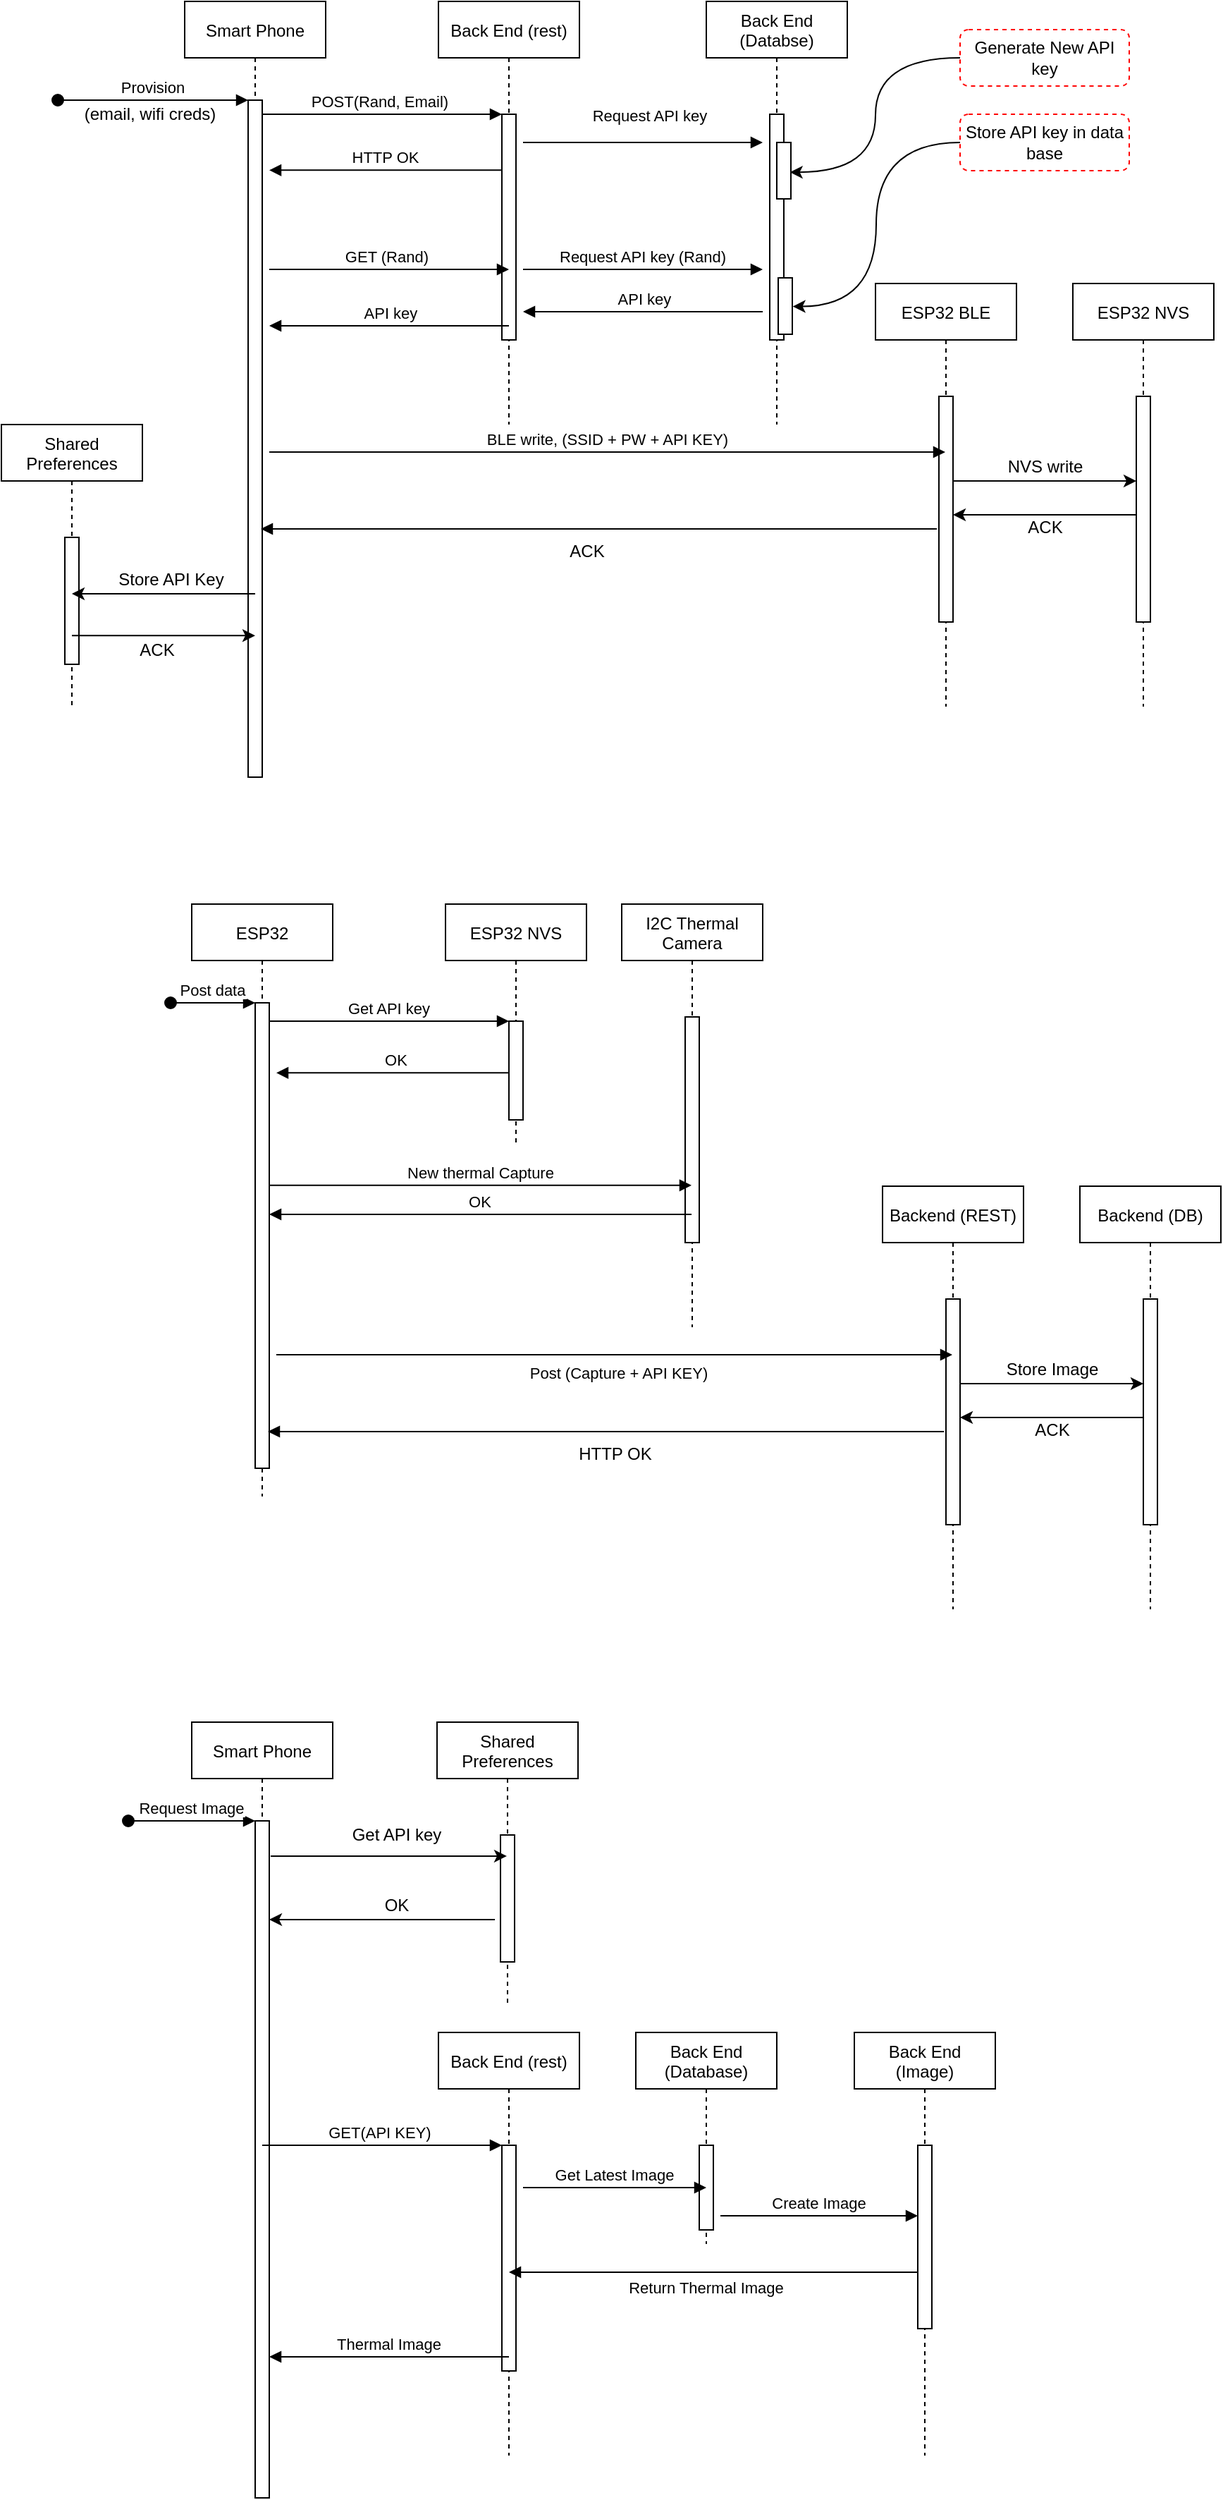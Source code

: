 <mxfile version="14.5.1" type="device"><diagram id="kgpKYQtTHZ0yAKxKKP6v" name="Page-1"><mxGraphModel dx="1585" dy="650" grid="0" gridSize="10" guides="1" tooltips="1" connect="1" arrows="1" fold="1" page="0" pageScale="1" pageWidth="850" pageHeight="1100" background="none" math="0" shadow="0"><root><mxCell id="0"/><mxCell id="1" parent="0"/><mxCell id="3nuBFxr9cyL0pnOWT2aG-1" value="Smart Phone" style="shape=umlLifeline;perimeter=lifelinePerimeter;container=1;collapsible=0;recursiveResize=0;rounded=0;shadow=0;strokeWidth=1;" parent="1" vertex="1"><mxGeometry x="120" y="80" width="100" height="550" as="geometry"/></mxCell><mxCell id="3nuBFxr9cyL0pnOWT2aG-2" value="" style="points=[];perimeter=orthogonalPerimeter;rounded=0;shadow=0;strokeWidth=1;" parent="3nuBFxr9cyL0pnOWT2aG-1" vertex="1"><mxGeometry x="45" y="70" width="10" height="480" as="geometry"/></mxCell><mxCell id="3nuBFxr9cyL0pnOWT2aG-3" value="Provision" style="verticalAlign=bottom;startArrow=oval;endArrow=block;startSize=8;shadow=0;strokeWidth=1;" parent="3nuBFxr9cyL0pnOWT2aG-1" target="3nuBFxr9cyL0pnOWT2aG-2" edge="1"><mxGeometry relative="1" as="geometry"><mxPoint x="-90" y="70" as="sourcePoint"/></mxGeometry></mxCell><mxCell id="3nuBFxr9cyL0pnOWT2aG-5" value="Back End (rest)" style="shape=umlLifeline;perimeter=lifelinePerimeter;container=1;collapsible=0;recursiveResize=0;rounded=0;shadow=0;strokeWidth=1;" parent="1" vertex="1"><mxGeometry x="300" y="80" width="100" height="300" as="geometry"/></mxCell><mxCell id="3nuBFxr9cyL0pnOWT2aG-6" value="" style="points=[];perimeter=orthogonalPerimeter;rounded=0;shadow=0;strokeWidth=1;" parent="3nuBFxr9cyL0pnOWT2aG-5" vertex="1"><mxGeometry x="45" y="80" width="10" height="160" as="geometry"/></mxCell><mxCell id="3nuBFxr9cyL0pnOWT2aG-8" value="POST(Rand, Email) " style="verticalAlign=bottom;endArrow=block;entryX=0;entryY=0;shadow=0;strokeWidth=1;" parent="1" source="3nuBFxr9cyL0pnOWT2aG-2" target="3nuBFxr9cyL0pnOWT2aG-6" edge="1"><mxGeometry relative="1" as="geometry"><mxPoint x="275" y="160" as="sourcePoint"/></mxGeometry></mxCell><mxCell id="3nuBFxr9cyL0pnOWT2aG-9" value="HTTP OK" style="verticalAlign=bottom;endArrow=block;shadow=0;strokeWidth=1;" parent="1" edge="1"><mxGeometry relative="1" as="geometry"><mxPoint x="345" y="199.66" as="sourcePoint"/><mxPoint x="180" y="199.66" as="targetPoint"/></mxGeometry></mxCell><mxCell id="xSIIt9xJEOYZacr-7AwO-3" value="Request API key" style="verticalAlign=bottom;endArrow=block;entryX=0;entryY=0;shadow=0;strokeWidth=1;" edge="1" parent="1"><mxGeometry x="0.059" y="10" relative="1" as="geometry"><mxPoint x="360" y="180.0" as="sourcePoint"/><mxPoint x="530" y="180.0" as="targetPoint"/><mxPoint as="offset"/></mxGeometry></mxCell><mxCell id="xSIIt9xJEOYZacr-7AwO-6" value="Back End &#10;(Databse)" style="shape=umlLifeline;perimeter=lifelinePerimeter;container=1;collapsible=0;recursiveResize=0;rounded=0;shadow=0;strokeWidth=1;" vertex="1" parent="1"><mxGeometry x="490" y="80" width="100" height="300" as="geometry"/></mxCell><mxCell id="xSIIt9xJEOYZacr-7AwO-7" value="" style="points=[];perimeter=orthogonalPerimeter;rounded=0;shadow=0;strokeWidth=1;" vertex="1" parent="xSIIt9xJEOYZacr-7AwO-6"><mxGeometry x="45" y="80" width="10" height="160" as="geometry"/></mxCell><mxCell id="xSIIt9xJEOYZacr-7AwO-8" value="" style="points=[];perimeter=orthogonalPerimeter;rounded=0;shadow=0;strokeWidth=1;" vertex="1" parent="1"><mxGeometry x="540" y="180" width="10" height="40" as="geometry"/></mxCell><mxCell id="xSIIt9xJEOYZacr-7AwO-10" style="edgeStyle=orthogonalEdgeStyle;orthogonalLoop=1;jettySize=auto;html=1;entryX=0.934;entryY=0.527;entryDx=0;entryDy=0;entryPerimeter=0;curved=1;" edge="1" parent="1" source="xSIIt9xJEOYZacr-7AwO-9" target="xSIIt9xJEOYZacr-7AwO-8"><mxGeometry relative="1" as="geometry"/></mxCell><mxCell id="xSIIt9xJEOYZacr-7AwO-9" value="Generate New API key" style="rounded=1;whiteSpace=wrap;html=1;dashed=1;strokeColor=#FF0000;" vertex="1" parent="1"><mxGeometry x="670" y="100" width="120" height="40" as="geometry"/></mxCell><mxCell id="xSIIt9xJEOYZacr-7AwO-12" value="GET (Rand) " style="verticalAlign=bottom;endArrow=block;entryX=0;entryY=0;shadow=0;strokeWidth=1;" edge="1" parent="1"><mxGeometry relative="1" as="geometry"><mxPoint x="180" y="270.0" as="sourcePoint"/><mxPoint x="350" y="270.0" as="targetPoint"/></mxGeometry></mxCell><mxCell id="xSIIt9xJEOYZacr-7AwO-13" value=" Request API key (Rand) " style="verticalAlign=bottom;endArrow=block;entryX=0;entryY=0;shadow=0;strokeWidth=1;" edge="1" parent="1"><mxGeometry relative="1" as="geometry"><mxPoint x="360" y="270.0" as="sourcePoint"/><mxPoint x="530" y="270.0" as="targetPoint"/></mxGeometry></mxCell><mxCell id="xSIIt9xJEOYZacr-7AwO-16" value="  API key " style="verticalAlign=bottom;endArrow=block;entryX=0;entryY=0;shadow=0;strokeWidth=1;" edge="1" parent="1"><mxGeometry relative="1" as="geometry"><mxPoint x="530" y="300.0" as="sourcePoint"/><mxPoint x="360" y="300.0" as="targetPoint"/></mxGeometry></mxCell><mxCell id="xSIIt9xJEOYZacr-7AwO-17" value="  API key " style="verticalAlign=bottom;endArrow=block;entryX=0;entryY=0;shadow=0;strokeWidth=1;" edge="1" parent="1"><mxGeometry relative="1" as="geometry"><mxPoint x="350" y="310.0" as="sourcePoint"/><mxPoint x="180" y="310.0" as="targetPoint"/></mxGeometry></mxCell><mxCell id="xSIIt9xJEOYZacr-7AwO-18" value="ESP32 BLE" style="shape=umlLifeline;perimeter=lifelinePerimeter;container=1;collapsible=0;recursiveResize=0;rounded=0;shadow=0;strokeWidth=1;" vertex="1" parent="1"><mxGeometry x="610" y="280" width="100" height="300" as="geometry"/></mxCell><mxCell id="xSIIt9xJEOYZacr-7AwO-19" value="" style="points=[];perimeter=orthogonalPerimeter;rounded=0;shadow=0;strokeWidth=1;" vertex="1" parent="xSIIt9xJEOYZacr-7AwO-18"><mxGeometry x="45" y="80" width="10" height="160" as="geometry"/></mxCell><mxCell id="xSIIt9xJEOYZacr-7AwO-23" value="BLE write, (SSID + PW + API KEY)" style="verticalAlign=bottom;endArrow=block;shadow=0;strokeWidth=1;" edge="1" parent="1" target="xSIIt9xJEOYZacr-7AwO-18"><mxGeometry relative="1" as="geometry"><mxPoint x="180" y="399.5" as="sourcePoint"/><mxPoint x="350" y="399.5" as="targetPoint"/></mxGeometry></mxCell><mxCell id="xSIIt9xJEOYZacr-7AwO-24" value="ESP32 NVS" style="shape=umlLifeline;perimeter=lifelinePerimeter;container=1;collapsible=0;recursiveResize=0;rounded=0;shadow=0;strokeWidth=1;" vertex="1" parent="1"><mxGeometry x="750" y="280" width="100" height="300" as="geometry"/></mxCell><mxCell id="xSIIt9xJEOYZacr-7AwO-25" value="" style="points=[];perimeter=orthogonalPerimeter;rounded=0;shadow=0;strokeWidth=1;" vertex="1" parent="xSIIt9xJEOYZacr-7AwO-24"><mxGeometry x="45" y="80" width="10" height="160" as="geometry"/></mxCell><mxCell id="xSIIt9xJEOYZacr-7AwO-26" style="edgeStyle=orthogonalEdgeStyle;curved=1;orthogonalLoop=1;jettySize=auto;html=1;" edge="1" parent="1" source="xSIIt9xJEOYZacr-7AwO-19" target="xSIIt9xJEOYZacr-7AwO-25"><mxGeometry relative="1" as="geometry"><Array as="points"><mxPoint x="730" y="420"/><mxPoint x="730" y="420"/></Array></mxGeometry></mxCell><mxCell id="xSIIt9xJEOYZacr-7AwO-27" value="NVS write" style="text;html=1;align=center;verticalAlign=middle;resizable=0;points=[];autosize=1;" vertex="1" parent="1"><mxGeometry x="695" y="400" width="70" height="20" as="geometry"/></mxCell><mxCell id="xSIIt9xJEOYZacr-7AwO-28" style="edgeStyle=orthogonalEdgeStyle;curved=1;orthogonalLoop=1;jettySize=auto;html=1;" edge="1" parent="1"><mxGeometry relative="1" as="geometry"><mxPoint x="795" y="444" as="sourcePoint"/><mxPoint x="665" y="444" as="targetPoint"/></mxGeometry></mxCell><mxCell id="xSIIt9xJEOYZacr-7AwO-29" value="ACK" style="text;html=1;align=center;verticalAlign=middle;resizable=0;points=[];autosize=1;" vertex="1" parent="1"><mxGeometry x="710" y="443" width="40" height="20" as="geometry"/></mxCell><mxCell id="xSIIt9xJEOYZacr-7AwO-31" value="ACK" style="text;html=1;align=center;verticalAlign=middle;resizable=0;points=[];autosize=1;" vertex="1" parent="1"><mxGeometry x="385" y="460" width="40" height="20" as="geometry"/></mxCell><mxCell id="xSIIt9xJEOYZacr-7AwO-33" value="" style="verticalAlign=bottom;endArrow=block;shadow=0;strokeWidth=1;" edge="1" parent="1"><mxGeometry relative="1" as="geometry"><mxPoint x="653.5" y="454.0" as="sourcePoint"/><mxPoint x="174" y="454.0" as="targetPoint"/></mxGeometry></mxCell><mxCell id="xSIIt9xJEOYZacr-7AwO-34" value="Shared &#10;Preferences" style="shape=umlLifeline;perimeter=lifelinePerimeter;container=1;collapsible=0;recursiveResize=0;rounded=0;shadow=0;strokeWidth=1;" vertex="1" parent="1"><mxGeometry x="-10" y="380" width="100" height="200" as="geometry"/></mxCell><mxCell id="xSIIt9xJEOYZacr-7AwO-35" value="" style="points=[];perimeter=orthogonalPerimeter;rounded=0;shadow=0;strokeWidth=1;" vertex="1" parent="xSIIt9xJEOYZacr-7AwO-34"><mxGeometry x="45" y="80" width="10" height="90" as="geometry"/></mxCell><mxCell id="xSIIt9xJEOYZacr-7AwO-36" style="edgeStyle=orthogonalEdgeStyle;curved=1;orthogonalLoop=1;jettySize=auto;html=1;" edge="1" parent="1"><mxGeometry relative="1" as="geometry"><mxPoint x="170" y="500" as="sourcePoint"/><mxPoint x="40" y="500" as="targetPoint"/></mxGeometry></mxCell><mxCell id="xSIIt9xJEOYZacr-7AwO-38" style="edgeStyle=orthogonalEdgeStyle;curved=1;orthogonalLoop=1;jettySize=auto;html=1;" edge="1" parent="1"><mxGeometry relative="1" as="geometry"><mxPoint x="40" y="529.66" as="sourcePoint"/><mxPoint x="170" y="529.66" as="targetPoint"/></mxGeometry></mxCell><mxCell id="xSIIt9xJEOYZacr-7AwO-39" value="Store API Key" style="text;html=1;align=center;verticalAlign=middle;resizable=0;points=[];autosize=1;" vertex="1" parent="1"><mxGeometry x="65" y="480" width="90" height="20" as="geometry"/></mxCell><mxCell id="xSIIt9xJEOYZacr-7AwO-41" value="" style="points=[];perimeter=orthogonalPerimeter;rounded=0;shadow=0;strokeWidth=1;" vertex="1" parent="1"><mxGeometry x="541" y="276" width="10" height="40" as="geometry"/></mxCell><mxCell id="xSIIt9xJEOYZacr-7AwO-43" style="edgeStyle=orthogonalEdgeStyle;orthogonalLoop=1;jettySize=auto;html=1;entryX=1.029;entryY=0.507;entryDx=0;entryDy=0;entryPerimeter=0;curved=1;" edge="1" parent="1" source="xSIIt9xJEOYZacr-7AwO-42" target="xSIIt9xJEOYZacr-7AwO-41"><mxGeometry relative="1" as="geometry"/></mxCell><mxCell id="xSIIt9xJEOYZacr-7AwO-42" value="Store API key in data base" style="rounded=1;whiteSpace=wrap;html=1;dashed=1;strokeColor=#FF0000;" vertex="1" parent="1"><mxGeometry x="670" y="160" width="120" height="40" as="geometry"/></mxCell><mxCell id="xSIIt9xJEOYZacr-7AwO-44" value="ACK" style="text;html=1;align=center;verticalAlign=middle;resizable=0;points=[];autosize=1;" vertex="1" parent="1"><mxGeometry x="80" y="530" width="40" height="20" as="geometry"/></mxCell><mxCell id="xSIIt9xJEOYZacr-7AwO-82" value="ESP32" style="shape=umlLifeline;perimeter=lifelinePerimeter;container=1;collapsible=0;recursiveResize=0;rounded=0;shadow=0;strokeWidth=1;" vertex="1" parent="1"><mxGeometry x="125" y="720" width="100" height="420" as="geometry"/></mxCell><mxCell id="xSIIt9xJEOYZacr-7AwO-83" value="" style="points=[];perimeter=orthogonalPerimeter;rounded=0;shadow=0;strokeWidth=1;" vertex="1" parent="xSIIt9xJEOYZacr-7AwO-82"><mxGeometry x="45" y="70" width="10" height="330" as="geometry"/></mxCell><mxCell id="xSIIt9xJEOYZacr-7AwO-84" value="Post data" style="verticalAlign=bottom;startArrow=oval;endArrow=block;startSize=8;shadow=0;strokeWidth=1;" edge="1" parent="xSIIt9xJEOYZacr-7AwO-82" target="xSIIt9xJEOYZacr-7AwO-83"><mxGeometry relative="1" as="geometry"><mxPoint x="-15" y="70" as="sourcePoint"/></mxGeometry></mxCell><mxCell id="xSIIt9xJEOYZacr-7AwO-85" value="ESP32 NVS" style="shape=umlLifeline;perimeter=lifelinePerimeter;container=1;collapsible=0;recursiveResize=0;rounded=0;shadow=0;strokeWidth=1;" vertex="1" parent="1"><mxGeometry x="305" y="720" width="100" height="170" as="geometry"/></mxCell><mxCell id="xSIIt9xJEOYZacr-7AwO-86" value="" style="points=[];perimeter=orthogonalPerimeter;rounded=0;shadow=0;strokeWidth=1;" vertex="1" parent="xSIIt9xJEOYZacr-7AwO-85"><mxGeometry x="45" y="83" width="10" height="70" as="geometry"/></mxCell><mxCell id="xSIIt9xJEOYZacr-7AwO-87" value="Get API key" style="verticalAlign=bottom;endArrow=block;entryX=0;entryY=0;shadow=0;strokeWidth=1;" edge="1" parent="1" source="xSIIt9xJEOYZacr-7AwO-83" target="xSIIt9xJEOYZacr-7AwO-86"><mxGeometry relative="1" as="geometry"><mxPoint x="280" y="800" as="sourcePoint"/></mxGeometry></mxCell><mxCell id="xSIIt9xJEOYZacr-7AwO-88" value="OK" style="verticalAlign=bottom;endArrow=block;shadow=0;strokeWidth=1;" edge="1" parent="1"><mxGeometry x="-0.03" relative="1" as="geometry"><mxPoint x="350" y="839.66" as="sourcePoint"/><mxPoint x="185" y="839.66" as="targetPoint"/><mxPoint as="offset"/></mxGeometry></mxCell><mxCell id="xSIIt9xJEOYZacr-7AwO-90" value="I2C Thermal &#10;Camera" style="shape=umlLifeline;perimeter=lifelinePerimeter;container=1;collapsible=0;recursiveResize=0;rounded=0;shadow=0;strokeWidth=1;" vertex="1" parent="1"><mxGeometry x="430" y="720" width="100" height="300" as="geometry"/></mxCell><mxCell id="xSIIt9xJEOYZacr-7AwO-91" value="" style="points=[];perimeter=orthogonalPerimeter;rounded=0;shadow=0;strokeWidth=1;" vertex="1" parent="xSIIt9xJEOYZacr-7AwO-90"><mxGeometry x="45" y="80" width="10" height="160" as="geometry"/></mxCell><mxCell id="xSIIt9xJEOYZacr-7AwO-99" value="Backend (REST)" style="shape=umlLifeline;perimeter=lifelinePerimeter;container=1;collapsible=0;recursiveResize=0;rounded=0;shadow=0;strokeWidth=1;" vertex="1" parent="1"><mxGeometry x="615" y="920" width="100" height="300" as="geometry"/></mxCell><mxCell id="xSIIt9xJEOYZacr-7AwO-100" value="" style="points=[];perimeter=orthogonalPerimeter;rounded=0;shadow=0;strokeWidth=1;" vertex="1" parent="xSIIt9xJEOYZacr-7AwO-99"><mxGeometry x="45" y="80" width="10" height="160" as="geometry"/></mxCell><mxCell id="xSIIt9xJEOYZacr-7AwO-101" value="Post (Capture + API KEY)" style="verticalAlign=bottom;endArrow=block;shadow=0;strokeWidth=1;" edge="1" parent="1" target="xSIIt9xJEOYZacr-7AwO-99"><mxGeometry x="0.014" y="-21" relative="1" as="geometry"><mxPoint x="185" y="1039.5" as="sourcePoint"/><mxPoint x="355" y="1039.5" as="targetPoint"/><mxPoint y="1" as="offset"/></mxGeometry></mxCell><mxCell id="xSIIt9xJEOYZacr-7AwO-102" value="Backend (DB)" style="shape=umlLifeline;perimeter=lifelinePerimeter;container=1;collapsible=0;recursiveResize=0;rounded=0;shadow=0;strokeWidth=1;" vertex="1" parent="1"><mxGeometry x="755" y="920" width="100" height="300" as="geometry"/></mxCell><mxCell id="xSIIt9xJEOYZacr-7AwO-103" value="" style="points=[];perimeter=orthogonalPerimeter;rounded=0;shadow=0;strokeWidth=1;" vertex="1" parent="xSIIt9xJEOYZacr-7AwO-102"><mxGeometry x="45" y="80" width="10" height="160" as="geometry"/></mxCell><mxCell id="xSIIt9xJEOYZacr-7AwO-104" style="edgeStyle=orthogonalEdgeStyle;curved=1;orthogonalLoop=1;jettySize=auto;html=1;" edge="1" parent="1" source="xSIIt9xJEOYZacr-7AwO-100" target="xSIIt9xJEOYZacr-7AwO-103"><mxGeometry relative="1" as="geometry"><Array as="points"><mxPoint x="735" y="1060"/><mxPoint x="735" y="1060"/></Array></mxGeometry></mxCell><mxCell id="xSIIt9xJEOYZacr-7AwO-105" value="Store Image" style="text;html=1;align=center;verticalAlign=middle;resizable=0;points=[];autosize=1;" vertex="1" parent="1"><mxGeometry x="695" y="1040" width="80" height="20" as="geometry"/></mxCell><mxCell id="xSIIt9xJEOYZacr-7AwO-106" style="edgeStyle=orthogonalEdgeStyle;curved=1;orthogonalLoop=1;jettySize=auto;html=1;" edge="1" parent="1"><mxGeometry relative="1" as="geometry"><mxPoint x="800" y="1084" as="sourcePoint"/><mxPoint x="670" y="1084" as="targetPoint"/></mxGeometry></mxCell><mxCell id="xSIIt9xJEOYZacr-7AwO-107" value="ACK" style="text;html=1;align=center;verticalAlign=middle;resizable=0;points=[];autosize=1;" vertex="1" parent="1"><mxGeometry x="715" y="1083" width="40" height="20" as="geometry"/></mxCell><mxCell id="xSIIt9xJEOYZacr-7AwO-108" value="HTTP OK" style="text;html=1;align=center;verticalAlign=middle;resizable=0;points=[];autosize=1;" vertex="1" parent="1"><mxGeometry x="390" y="1100" width="70" height="20" as="geometry"/></mxCell><mxCell id="xSIIt9xJEOYZacr-7AwO-109" value="" style="verticalAlign=bottom;endArrow=block;shadow=0;strokeWidth=1;" edge="1" parent="1"><mxGeometry relative="1" as="geometry"><mxPoint x="658.5" y="1094.0" as="sourcePoint"/><mxPoint x="179" y="1094.0" as="targetPoint"/></mxGeometry></mxCell><mxCell id="xSIIt9xJEOYZacr-7AwO-119" value="New thermal Capture" style="verticalAlign=bottom;endArrow=block;shadow=0;strokeWidth=1;" edge="1" parent="1" target="xSIIt9xJEOYZacr-7AwO-90"><mxGeometry relative="1" as="geometry"><mxPoint x="180" y="919.43" as="sourcePoint"/><mxPoint x="350" y="919.43" as="targetPoint"/></mxGeometry></mxCell><mxCell id="xSIIt9xJEOYZacr-7AwO-120" value="OK" style="verticalAlign=bottom;endArrow=block;shadow=0;strokeWidth=1;" edge="1" parent="1"><mxGeometry relative="1" as="geometry"><mxPoint x="479.5" y="940.0" as="sourcePoint"/><mxPoint x="180" y="940.0" as="targetPoint"/></mxGeometry></mxCell><mxCell id="xSIIt9xJEOYZacr-7AwO-178" value="Smart Phone" style="shape=umlLifeline;perimeter=lifelinePerimeter;container=1;collapsible=0;recursiveResize=0;rounded=0;shadow=0;strokeWidth=1;" vertex="1" parent="1"><mxGeometry x="125" y="1300" width="100" height="550" as="geometry"/></mxCell><mxCell id="xSIIt9xJEOYZacr-7AwO-179" value="" style="points=[];perimeter=orthogonalPerimeter;rounded=0;shadow=0;strokeWidth=1;" vertex="1" parent="xSIIt9xJEOYZacr-7AwO-178"><mxGeometry x="45" y="70" width="10" height="480" as="geometry"/></mxCell><mxCell id="xSIIt9xJEOYZacr-7AwO-180" value="Request Image" style="verticalAlign=bottom;startArrow=oval;endArrow=block;startSize=8;shadow=0;strokeWidth=1;" edge="1" parent="xSIIt9xJEOYZacr-7AwO-178" target="xSIIt9xJEOYZacr-7AwO-179"><mxGeometry relative="1" as="geometry"><mxPoint x="-45" y="70" as="sourcePoint"/></mxGeometry></mxCell><mxCell id="xSIIt9xJEOYZacr-7AwO-181" value="Back End (rest)" style="shape=umlLifeline;perimeter=lifelinePerimeter;container=1;collapsible=0;recursiveResize=0;rounded=0;shadow=0;strokeWidth=1;" vertex="1" parent="1"><mxGeometry x="300" y="1520" width="100" height="300" as="geometry"/></mxCell><mxCell id="xSIIt9xJEOYZacr-7AwO-182" value="" style="points=[];perimeter=orthogonalPerimeter;rounded=0;shadow=0;strokeWidth=1;" vertex="1" parent="xSIIt9xJEOYZacr-7AwO-181"><mxGeometry x="45" y="80" width="10" height="160" as="geometry"/></mxCell><mxCell id="xSIIt9xJEOYZacr-7AwO-183" value="GET(API KEY) " style="verticalAlign=bottom;endArrow=block;entryX=0;entryY=0;shadow=0;strokeWidth=1;" edge="1" parent="1" target="xSIIt9xJEOYZacr-7AwO-182"><mxGeometry relative="1" as="geometry"><mxPoint x="175" y="1600" as="sourcePoint"/></mxGeometry></mxCell><mxCell id="xSIIt9xJEOYZacr-7AwO-186" value="Back End &#10;(Database)" style="shape=umlLifeline;perimeter=lifelinePerimeter;container=1;collapsible=0;recursiveResize=0;rounded=0;shadow=0;strokeWidth=1;" vertex="1" parent="1"><mxGeometry x="440" y="1520" width="100" height="150" as="geometry"/></mxCell><mxCell id="xSIIt9xJEOYZacr-7AwO-187" value="" style="points=[];perimeter=orthogonalPerimeter;rounded=0;shadow=0;strokeWidth=1;" vertex="1" parent="xSIIt9xJEOYZacr-7AwO-186"><mxGeometry x="45" y="80" width="10" height="60" as="geometry"/></mxCell><mxCell id="xSIIt9xJEOYZacr-7AwO-194" value="Thermal Image" style="verticalAlign=bottom;endArrow=block;entryX=0;entryY=0;shadow=0;strokeWidth=1;" edge="1" parent="1"><mxGeometry relative="1" as="geometry"><mxPoint x="350.0" y="1750.0" as="sourcePoint"/><mxPoint x="180.0" y="1750.0" as="targetPoint"/></mxGeometry></mxCell><mxCell id="xSIIt9xJEOYZacr-7AwO-206" value="Shared &#10;Preferences" style="shape=umlLifeline;perimeter=lifelinePerimeter;container=1;collapsible=0;recursiveResize=0;rounded=0;shadow=0;strokeWidth=1;" vertex="1" parent="1"><mxGeometry x="299" y="1300" width="100" height="200" as="geometry"/></mxCell><mxCell id="xSIIt9xJEOYZacr-7AwO-207" value="" style="points=[];perimeter=orthogonalPerimeter;rounded=0;shadow=0;strokeWidth=1;" vertex="1" parent="xSIIt9xJEOYZacr-7AwO-206"><mxGeometry x="45" y="80" width="10" height="90" as="geometry"/></mxCell><mxCell id="xSIIt9xJEOYZacr-7AwO-216" value="" style="endArrow=classic;html=1;exitX=1.1;exitY=0.052;exitDx=0;exitDy=0;exitPerimeter=0;" edge="1" parent="1" source="xSIIt9xJEOYZacr-7AwO-179" target="xSIIt9xJEOYZacr-7AwO-206"><mxGeometry width="50" height="50" relative="1" as="geometry"><mxPoint x="290" y="1570" as="sourcePoint"/><mxPoint x="340" y="1520" as="targetPoint"/></mxGeometry></mxCell><mxCell id="xSIIt9xJEOYZacr-7AwO-217" value="" style="endArrow=classic;html=1;" edge="1" parent="1"><mxGeometry width="50" height="50" relative="1" as="geometry"><mxPoint x="340" y="1440" as="sourcePoint"/><mxPoint x="180" y="1440.0" as="targetPoint"/></mxGeometry></mxCell><mxCell id="xSIIt9xJEOYZacr-7AwO-218" value="Get API key" style="text;html=1;align=center;verticalAlign=middle;resizable=0;points=[];autosize=1;" vertex="1" parent="1"><mxGeometry x="230" y="1370" width="80" height="20" as="geometry"/></mxCell><mxCell id="xSIIt9xJEOYZacr-7AwO-219" value="OK" style="text;html=1;align=center;verticalAlign=middle;resizable=0;points=[];autosize=1;" vertex="1" parent="1"><mxGeometry x="255" y="1420" width="30" height="20" as="geometry"/></mxCell><mxCell id="xSIIt9xJEOYZacr-7AwO-220" value="Get Latest Image" style="verticalAlign=bottom;endArrow=block;shadow=0;strokeWidth=1;" edge="1" parent="1"><mxGeometry relative="1" as="geometry"><mxPoint x="360" y="1630" as="sourcePoint"/><mxPoint x="490" y="1630" as="targetPoint"/></mxGeometry></mxCell><mxCell id="xSIIt9xJEOYZacr-7AwO-221" value="Back End &#10;(Image)" style="shape=umlLifeline;perimeter=lifelinePerimeter;container=1;collapsible=0;recursiveResize=0;rounded=0;shadow=0;strokeWidth=1;" vertex="1" parent="1"><mxGeometry x="595" y="1520" width="100" height="300" as="geometry"/></mxCell><mxCell id="xSIIt9xJEOYZacr-7AwO-222" value="" style="points=[];perimeter=orthogonalPerimeter;rounded=0;shadow=0;strokeWidth=1;" vertex="1" parent="xSIIt9xJEOYZacr-7AwO-221"><mxGeometry x="45" y="80" width="10" height="130" as="geometry"/></mxCell><mxCell id="xSIIt9xJEOYZacr-7AwO-223" value="Create Image" style="verticalAlign=bottom;endArrow=block;shadow=0;strokeWidth=1;" edge="1" parent="1" target="xSIIt9xJEOYZacr-7AwO-222"><mxGeometry relative="1" as="geometry"><mxPoint x="500" y="1650" as="sourcePoint"/><mxPoint x="630" y="1650" as="targetPoint"/></mxGeometry></mxCell><mxCell id="xSIIt9xJEOYZacr-7AwO-224" value="Return Thermal Image" style="verticalAlign=bottom;endArrow=block;shadow=0;strokeWidth=1;" edge="1" parent="1" target="xSIIt9xJEOYZacr-7AwO-181"><mxGeometry x="0.034" y="20" relative="1" as="geometry"><mxPoint x="640" y="1690" as="sourcePoint"/><mxPoint x="500" y="1690" as="targetPoint"/><mxPoint as="offset"/></mxGeometry></mxCell><mxCell id="xSIIt9xJEOYZacr-7AwO-226" value="(email, wifi creds)" style="text;html=1;align=center;verticalAlign=middle;resizable=0;points=[];autosize=1;" vertex="1" parent="1"><mxGeometry x="40" y="150" width="110" height="20" as="geometry"/></mxCell></root></mxGraphModel></diagram></mxfile>